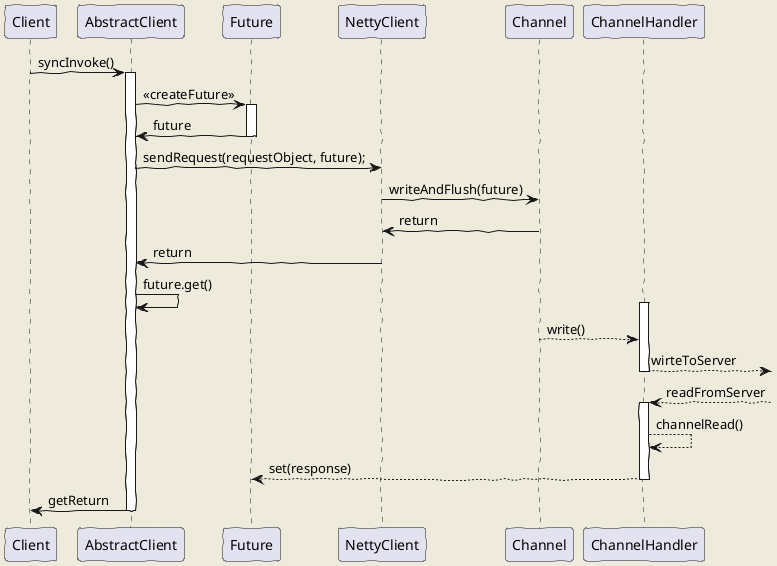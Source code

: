 @startuml
skinparam backgroundColor #EEEBDC
skinparam handwritten true
Client->AbstractClient:syncInvoke()
activate AbstractClient
AbstractClient->Future: << createFuture >>
activate Future
Future->AbstractClient: future
deactivate Future
AbstractClient->NettyClient:sendRequest(requestObject, future);
NettyClient->Channel: writeAndFlush(future)
Channel->NettyClient: return
NettyClient->AbstractClient: return
AbstractClient->AbstractClient:future.get()
activate ChannelHandler
Channel-->ChannelHandler:write()
ChannelHandler -->] : wirteToServer
deactivate ChannelHandler
ChannelHandler <--  : readFromServer
activate ChannelHandler
ChannelHandler-->ChannelHandler: channelRead()
ChannelHandler-->Future:set(response)
deactivate ChannelHandler
AbstractClient->Client:getReturn
deactivate  AbstractClient
@enduml
